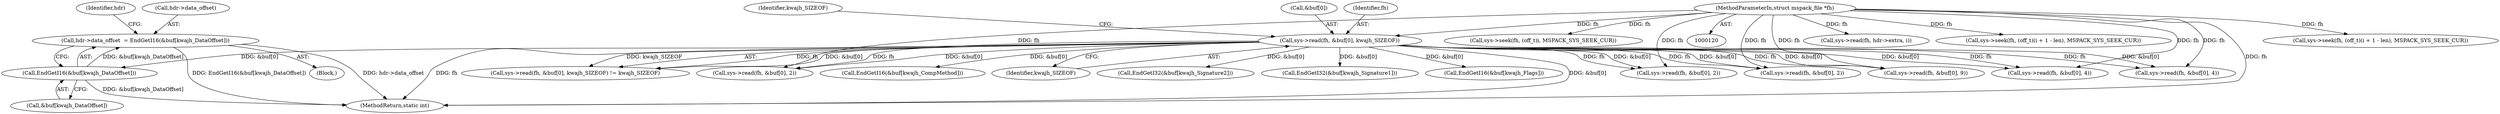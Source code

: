 digraph "0_libmspack_0b0ef9344255ff5acfac6b7af09198ac9c9756c8@pointer" {
"1000172" [label="(Call,hdr->data_offset  = EndGetI16(&buf[kwajh_DataOffset]))"];
"1000176" [label="(Call,EndGetI16(&buf[kwajh_DataOffset]))"];
"1000129" [label="(Call,sys->read(fh, &buf[0], kwajh_SIZEOF))"];
"1000122" [label="(MethodParameterIn,struct mspack_file *fh)"];
"1000512" [label="(Call,sys->read(fh, hdr->extra, i))"];
"1000374" [label="(Call,sys->seek(fh, (off_t)(i + 1 - len), MSPACK_SYS_SEEK_CUR))"];
"1000128" [label="(Call,sys->read(fh, &buf[0], kwajh_SIZEOF) != kwajh_SIZEOF)"];
"1000247" [label="(Call,sys->read(fh, &buf[0], 2))"];
"1000122" [label="(MethodParameterIn,struct mspack_file *fh)"];
"1000473" [label="(Call,sys->read(fh, &buf[0], 2))"];
"1000177" [label="(Call,&buf[kwajh_DataOffset])"];
"1000446" [label="(Call,sys->seek(fh, (off_t)(i + 1 - len), MSPACK_SYS_SEEK_CUR))"];
"1000130" [label="(Identifier,fh)"];
"1000167" [label="(Call,EndGetI16(&buf[kwajh_CompMethod]))"];
"1000332" [label="(Call,sys->read(fh, &buf[0], 9))"];
"1000284" [label="(Call,sys->seek(fh, (off_t)i, MSPACK_SYS_SEEK_CUR))"];
"1000535" [label="(MethodReturn,static int)"];
"1000219" [label="(Call,sys->read(fh, &buf[0], 4))"];
"1000136" [label="(Identifier,kwajh_SIZEOF)"];
"1000135" [label="(Identifier,kwajh_SIZEOF)"];
"1000404" [label="(Call,sys->read(fh, &buf[0], 4))"];
"1000183" [label="(Identifier,hdr)"];
"1000124" [label="(Block,)"];
"1000129" [label="(Call,sys->read(fh, &buf[0], kwajh_SIZEOF))"];
"1000266" [label="(Call,sys->read(fh, &buf[0], 2))"];
"1000131" [label="(Call,&buf[0])"];
"1000154" [label="(Call,EndGetI32(&buf[kwajh_Signature2]))"];
"1000176" [label="(Call,EndGetI16(&buf[kwajh_DataOffset]))"];
"1000173" [label="(Call,hdr->data_offset)"];
"1000145" [label="(Call,EndGetI32(&buf[kwajh_Signature1]))"];
"1000172" [label="(Call,hdr->data_offset  = EndGetI16(&buf[kwajh_DataOffset]))"];
"1000185" [label="(Call,EndGetI16(&buf[kwajh_Flags]))"];
"1000172" -> "1000124"  [label="AST: "];
"1000172" -> "1000176"  [label="CFG: "];
"1000173" -> "1000172"  [label="AST: "];
"1000176" -> "1000172"  [label="AST: "];
"1000183" -> "1000172"  [label="CFG: "];
"1000172" -> "1000535"  [label="DDG: EndGetI16(&buf[kwajh_DataOffset])"];
"1000172" -> "1000535"  [label="DDG: hdr->data_offset"];
"1000176" -> "1000172"  [label="DDG: &buf[kwajh_DataOffset]"];
"1000176" -> "1000177"  [label="CFG: "];
"1000177" -> "1000176"  [label="AST: "];
"1000176" -> "1000535"  [label="DDG: &buf[kwajh_DataOffset]"];
"1000129" -> "1000176"  [label="DDG: &buf[0]"];
"1000129" -> "1000128"  [label="AST: "];
"1000129" -> "1000135"  [label="CFG: "];
"1000130" -> "1000129"  [label="AST: "];
"1000131" -> "1000129"  [label="AST: "];
"1000135" -> "1000129"  [label="AST: "];
"1000136" -> "1000129"  [label="CFG: "];
"1000129" -> "1000535"  [label="DDG: fh"];
"1000129" -> "1000535"  [label="DDG: &buf[0]"];
"1000129" -> "1000128"  [label="DDG: fh"];
"1000129" -> "1000128"  [label="DDG: &buf[0]"];
"1000129" -> "1000128"  [label="DDG: kwajh_SIZEOF"];
"1000122" -> "1000129"  [label="DDG: fh"];
"1000129" -> "1000145"  [label="DDG: &buf[0]"];
"1000129" -> "1000154"  [label="DDG: &buf[0]"];
"1000129" -> "1000167"  [label="DDG: &buf[0]"];
"1000129" -> "1000185"  [label="DDG: &buf[0]"];
"1000129" -> "1000219"  [label="DDG: fh"];
"1000129" -> "1000219"  [label="DDG: &buf[0]"];
"1000129" -> "1000247"  [label="DDG: fh"];
"1000129" -> "1000247"  [label="DDG: &buf[0]"];
"1000129" -> "1000266"  [label="DDG: fh"];
"1000129" -> "1000266"  [label="DDG: &buf[0]"];
"1000129" -> "1000332"  [label="DDG: fh"];
"1000129" -> "1000332"  [label="DDG: &buf[0]"];
"1000129" -> "1000404"  [label="DDG: fh"];
"1000129" -> "1000404"  [label="DDG: &buf[0]"];
"1000129" -> "1000473"  [label="DDG: fh"];
"1000129" -> "1000473"  [label="DDG: &buf[0]"];
"1000122" -> "1000120"  [label="AST: "];
"1000122" -> "1000535"  [label="DDG: fh"];
"1000122" -> "1000219"  [label="DDG: fh"];
"1000122" -> "1000247"  [label="DDG: fh"];
"1000122" -> "1000266"  [label="DDG: fh"];
"1000122" -> "1000284"  [label="DDG: fh"];
"1000122" -> "1000332"  [label="DDG: fh"];
"1000122" -> "1000374"  [label="DDG: fh"];
"1000122" -> "1000404"  [label="DDG: fh"];
"1000122" -> "1000446"  [label="DDG: fh"];
"1000122" -> "1000473"  [label="DDG: fh"];
"1000122" -> "1000512"  [label="DDG: fh"];
}
